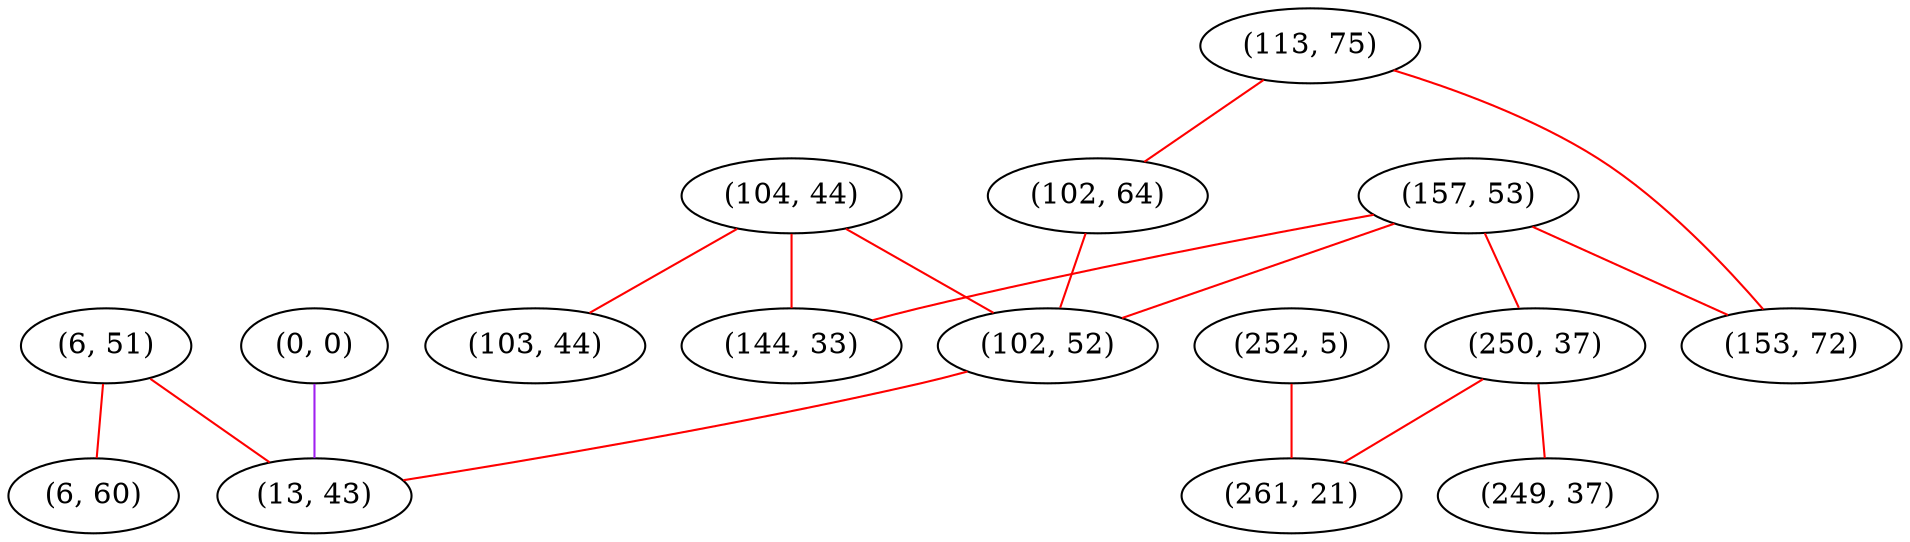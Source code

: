 graph "" {
"(6, 51)";
"(252, 5)";
"(0, 0)";
"(104, 44)";
"(103, 44)";
"(6, 60)";
"(113, 75)";
"(102, 64)";
"(157, 53)";
"(144, 33)";
"(102, 52)";
"(250, 37)";
"(261, 21)";
"(249, 37)";
"(153, 72)";
"(13, 43)";
"(6, 51)" -- "(6, 60)"  [color=red, key=0, weight=1];
"(6, 51)" -- "(13, 43)"  [color=red, key=0, weight=1];
"(252, 5)" -- "(261, 21)"  [color=red, key=0, weight=1];
"(0, 0)" -- "(13, 43)"  [color=purple, key=0, weight=4];
"(104, 44)" -- "(144, 33)"  [color=red, key=0, weight=1];
"(104, 44)" -- "(102, 52)"  [color=red, key=0, weight=1];
"(104, 44)" -- "(103, 44)"  [color=red, key=0, weight=1];
"(113, 75)" -- "(153, 72)"  [color=red, key=0, weight=1];
"(113, 75)" -- "(102, 64)"  [color=red, key=0, weight=1];
"(102, 64)" -- "(102, 52)"  [color=red, key=0, weight=1];
"(157, 53)" -- "(144, 33)"  [color=red, key=0, weight=1];
"(157, 53)" -- "(102, 52)"  [color=red, key=0, weight=1];
"(157, 53)" -- "(153, 72)"  [color=red, key=0, weight=1];
"(157, 53)" -- "(250, 37)"  [color=red, key=0, weight=1];
"(102, 52)" -- "(13, 43)"  [color=red, key=0, weight=1];
"(250, 37)" -- "(249, 37)"  [color=red, key=0, weight=1];
"(250, 37)" -- "(261, 21)"  [color=red, key=0, weight=1];
}

